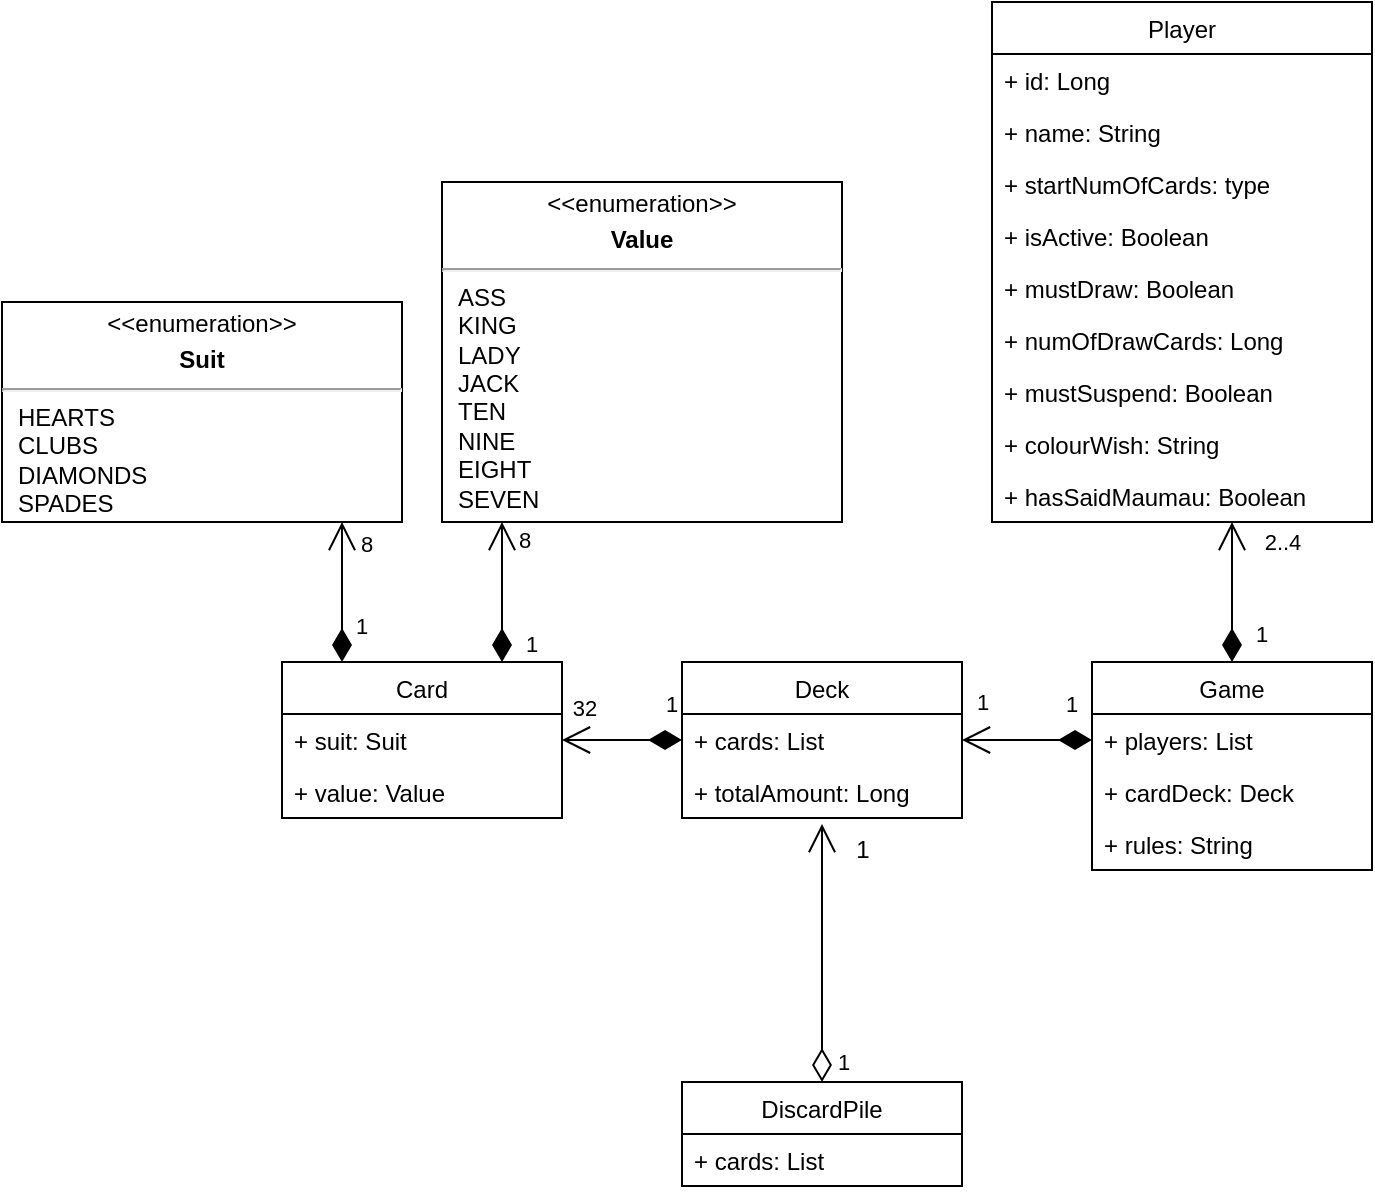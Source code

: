 <mxfile version="17.4.6" type="github">
  <diagram id="bj6Q8kGTr0pkgQq6tZRm" name="Seite-1">
    <mxGraphModel dx="1038" dy="643" grid="1" gridSize="10" guides="1" tooltips="1" connect="1" arrows="1" fold="1" page="1" pageScale="1" pageWidth="827" pageHeight="1169" math="0" shadow="0">
      <root>
        <mxCell id="0" />
        <mxCell id="1" parent="0" />
        <mxCell id="77sjMMR5Yvf_XChXpcGN-28" value="Card" style="swimlane;fontStyle=0;childLayout=stackLayout;horizontal=1;startSize=26;fillColor=none;horizontalStack=0;resizeParent=1;resizeParentMax=0;resizeLast=0;collapsible=1;marginBottom=0;" parent="1" vertex="1">
          <mxGeometry x="160" y="400" width="140" height="78" as="geometry" />
        </mxCell>
        <mxCell id="77sjMMR5Yvf_XChXpcGN-29" value="+ suit: Suit" style="text;strokeColor=none;fillColor=none;align=left;verticalAlign=top;spacingLeft=4;spacingRight=4;overflow=hidden;rotatable=0;points=[[0,0.5],[1,0.5]];portConstraint=eastwest;" parent="77sjMMR5Yvf_XChXpcGN-28" vertex="1">
          <mxGeometry y="26" width="140" height="26" as="geometry" />
        </mxCell>
        <mxCell id="77sjMMR5Yvf_XChXpcGN-30" value="+ value: Value" style="text;strokeColor=none;fillColor=none;align=left;verticalAlign=top;spacingLeft=4;spacingRight=4;overflow=hidden;rotatable=0;points=[[0,0.5],[1,0.5]];portConstraint=eastwest;" parent="77sjMMR5Yvf_XChXpcGN-28" vertex="1">
          <mxGeometry y="52" width="140" height="26" as="geometry" />
        </mxCell>
        <mxCell id="77sjMMR5Yvf_XChXpcGN-31" value="Player" style="swimlane;fontStyle=0;childLayout=stackLayout;horizontal=1;startSize=26;fillColor=none;horizontalStack=0;resizeParent=1;resizeParentMax=0;resizeLast=0;collapsible=1;marginBottom=0;" parent="1" vertex="1">
          <mxGeometry x="515" y="70" width="190" height="260" as="geometry" />
        </mxCell>
        <mxCell id="77sjMMR5Yvf_XChXpcGN-32" value="+ id: Long" style="text;strokeColor=none;fillColor=none;align=left;verticalAlign=top;spacingLeft=4;spacingRight=4;overflow=hidden;rotatable=0;points=[[0,0.5],[1,0.5]];portConstraint=eastwest;" parent="77sjMMR5Yvf_XChXpcGN-31" vertex="1">
          <mxGeometry y="26" width="190" height="26" as="geometry" />
        </mxCell>
        <mxCell id="77sjMMR5Yvf_XChXpcGN-34" value="+ name: String" style="text;strokeColor=none;fillColor=none;align=left;verticalAlign=top;spacingLeft=4;spacingRight=4;overflow=hidden;rotatable=0;points=[[0,0.5],[1,0.5]];portConstraint=eastwest;" parent="77sjMMR5Yvf_XChXpcGN-31" vertex="1">
          <mxGeometry y="52" width="190" height="26" as="geometry" />
        </mxCell>
        <mxCell id="77sjMMR5Yvf_XChXpcGN-33" value="+ startNumOfCards: type" style="text;strokeColor=none;fillColor=none;align=left;verticalAlign=top;spacingLeft=4;spacingRight=4;overflow=hidden;rotatable=0;points=[[0,0.5],[1,0.5]];portConstraint=eastwest;" parent="77sjMMR5Yvf_XChXpcGN-31" vertex="1">
          <mxGeometry y="78" width="190" height="26" as="geometry" />
        </mxCell>
        <mxCell id="77sjMMR5Yvf_XChXpcGN-35" value="+ isActive: Boolean" style="text;strokeColor=none;fillColor=none;align=left;verticalAlign=top;spacingLeft=4;spacingRight=4;overflow=hidden;rotatable=0;points=[[0,0.5],[1,0.5]];portConstraint=eastwest;" parent="77sjMMR5Yvf_XChXpcGN-31" vertex="1">
          <mxGeometry y="104" width="190" height="26" as="geometry" />
        </mxCell>
        <mxCell id="S1vb69_Zerg-ERHGtHPL-10" value="+ mustDraw: Boolean" style="text;strokeColor=none;fillColor=none;align=left;verticalAlign=top;spacingLeft=4;spacingRight=4;overflow=hidden;rotatable=0;points=[[0,0.5],[1,0.5]];portConstraint=eastwest;" parent="77sjMMR5Yvf_XChXpcGN-31" vertex="1">
          <mxGeometry y="130" width="190" height="26" as="geometry" />
        </mxCell>
        <mxCell id="LWqvd5Fts955x7SQUY-z-13" value="+ numOfDrawCards: Long" style="text;strokeColor=none;fillColor=none;align=left;verticalAlign=top;spacingLeft=4;spacingRight=4;overflow=hidden;rotatable=0;points=[[0,0.5],[1,0.5]];portConstraint=eastwest;" parent="77sjMMR5Yvf_XChXpcGN-31" vertex="1">
          <mxGeometry y="156" width="190" height="26" as="geometry" />
        </mxCell>
        <mxCell id="S1vb69_Zerg-ERHGtHPL-12" value="+ mustSuspend: Boolean" style="text;strokeColor=none;fillColor=none;align=left;verticalAlign=top;spacingLeft=4;spacingRight=4;overflow=hidden;rotatable=0;points=[[0,0.5],[1,0.5]];portConstraint=eastwest;" parent="77sjMMR5Yvf_XChXpcGN-31" vertex="1">
          <mxGeometry y="182" width="190" height="26" as="geometry" />
        </mxCell>
        <mxCell id="S1vb69_Zerg-ERHGtHPL-13" value="+ colourWish: String" style="text;strokeColor=none;fillColor=none;align=left;verticalAlign=top;spacingLeft=4;spacingRight=4;overflow=hidden;rotatable=0;points=[[0,0.5],[1,0.5]];portConstraint=eastwest;" parent="77sjMMR5Yvf_XChXpcGN-31" vertex="1">
          <mxGeometry y="208" width="190" height="26" as="geometry" />
        </mxCell>
        <mxCell id="77sjMMR5Yvf_XChXpcGN-36" value="+ hasSaidMaumau: Boolean" style="text;strokeColor=none;fillColor=none;align=left;verticalAlign=top;spacingLeft=4;spacingRight=4;overflow=hidden;rotatable=0;points=[[0,0.5],[1,0.5]];portConstraint=eastwest;" parent="77sjMMR5Yvf_XChXpcGN-31" vertex="1">
          <mxGeometry y="234" width="190" height="26" as="geometry" />
        </mxCell>
        <mxCell id="77sjMMR5Yvf_XChXpcGN-37" value="Deck" style="swimlane;fontStyle=0;childLayout=stackLayout;horizontal=1;startSize=26;fillColor=none;horizontalStack=0;resizeParent=1;resizeParentMax=0;resizeLast=0;collapsible=1;marginBottom=0;" parent="1" vertex="1">
          <mxGeometry x="360" y="400" width="140" height="78" as="geometry" />
        </mxCell>
        <mxCell id="77sjMMR5Yvf_XChXpcGN-38" value="+ cards: List" style="text;strokeColor=none;fillColor=none;align=left;verticalAlign=top;spacingLeft=4;spacingRight=4;overflow=hidden;rotatable=0;points=[[0,0.5],[1,0.5]];portConstraint=eastwest;" parent="77sjMMR5Yvf_XChXpcGN-37" vertex="1">
          <mxGeometry y="26" width="140" height="26" as="geometry" />
        </mxCell>
        <mxCell id="77sjMMR5Yvf_XChXpcGN-39" value="+ totalAmount: Long" style="text;strokeColor=none;fillColor=none;align=left;verticalAlign=top;spacingLeft=4;spacingRight=4;overflow=hidden;rotatable=0;points=[[0,0.5],[1,0.5]];portConstraint=eastwest;" parent="77sjMMR5Yvf_XChXpcGN-37" vertex="1">
          <mxGeometry y="52" width="140" height="26" as="geometry" />
        </mxCell>
        <mxCell id="77sjMMR5Yvf_XChXpcGN-42" value="DiscardPile" style="swimlane;fontStyle=0;childLayout=stackLayout;horizontal=1;startSize=26;fillColor=none;horizontalStack=0;resizeParent=1;resizeParentMax=0;resizeLast=0;collapsible=1;marginBottom=0;" parent="1" vertex="1">
          <mxGeometry x="360" y="610" width="140" height="52" as="geometry" />
        </mxCell>
        <mxCell id="77sjMMR5Yvf_XChXpcGN-43" value="+ cards: List" style="text;strokeColor=none;fillColor=none;align=left;verticalAlign=top;spacingLeft=4;spacingRight=4;overflow=hidden;rotatable=0;points=[[0,0.5],[1,0.5]];portConstraint=eastwest;" parent="77sjMMR5Yvf_XChXpcGN-42" vertex="1">
          <mxGeometry y="26" width="140" height="26" as="geometry" />
        </mxCell>
        <mxCell id="77sjMMR5Yvf_XChXpcGN-44" value="Game" style="swimlane;fontStyle=0;childLayout=stackLayout;horizontal=1;startSize=26;fillColor=none;horizontalStack=0;resizeParent=1;resizeParentMax=0;resizeLast=0;collapsible=1;marginBottom=0;" parent="1" vertex="1">
          <mxGeometry x="565" y="400" width="140" height="104" as="geometry" />
        </mxCell>
        <mxCell id="77sjMMR5Yvf_XChXpcGN-45" value="+ players: List" style="text;strokeColor=none;fillColor=none;align=left;verticalAlign=top;spacingLeft=4;spacingRight=4;overflow=hidden;rotatable=0;points=[[0,0.5],[1,0.5]];portConstraint=eastwest;" parent="77sjMMR5Yvf_XChXpcGN-44" vertex="1">
          <mxGeometry y="26" width="140" height="26" as="geometry" />
        </mxCell>
        <mxCell id="77sjMMR5Yvf_XChXpcGN-46" value="+ cardDeck: Deck" style="text;strokeColor=none;fillColor=none;align=left;verticalAlign=top;spacingLeft=4;spacingRight=4;overflow=hidden;rotatable=0;points=[[0,0.5],[1,0.5]];portConstraint=eastwest;" parent="77sjMMR5Yvf_XChXpcGN-44" vertex="1">
          <mxGeometry y="52" width="140" height="26" as="geometry" />
        </mxCell>
        <mxCell id="S1vb69_Zerg-ERHGtHPL-9" value="+ rules: String" style="text;strokeColor=none;fillColor=none;align=left;verticalAlign=top;spacingLeft=4;spacingRight=4;overflow=hidden;rotatable=0;points=[[0,0.5],[1,0.5]];portConstraint=eastwest;" parent="77sjMMR5Yvf_XChXpcGN-44" vertex="1">
          <mxGeometry y="78" width="140" height="26" as="geometry" />
        </mxCell>
        <mxCell id="77sjMMR5Yvf_XChXpcGN-47" value="&lt;p style=&quot;margin: 0px ; margin-top: 4px ; text-align: center&quot;&gt;&amp;lt;&amp;lt;enumeration&amp;gt;&amp;gt;&lt;b&gt;&lt;br&gt;&lt;/b&gt;&lt;/p&gt;&lt;p style=&quot;margin: 0px ; margin-top: 4px ; text-align: center&quot;&gt;&lt;b&gt;Suit&lt;/b&gt;&lt;br&gt;&lt;b&gt;&lt;/b&gt;&lt;/p&gt;&lt;hr&gt;&lt;p style=&quot;margin: 0px ; margin-left: 8px ; text-align: left&quot;&gt;HEARTS&lt;br&gt;&lt;/p&gt;&lt;p style=&quot;margin: 0px ; margin-left: 8px ; text-align: left&quot;&gt;CLUBS&lt;/p&gt;&lt;p style=&quot;margin: 0px ; margin-left: 8px ; text-align: left&quot;&gt;DIAMONDS&lt;/p&gt;&lt;p style=&quot;margin: 0px ; margin-left: 8px ; text-align: left&quot;&gt;SPADES&lt;br&gt;&lt;/p&gt;&lt;p style=&quot;margin: 0px ; margin-left: 8px ; text-align: left&quot;&gt;&lt;br&gt;&lt;/p&gt;&lt;p style=&quot;margin: 0px ; margin-left: 8px ; text-align: left&quot;&gt;&lt;br&gt;&lt;/p&gt;" style="shape=rect;html=1;overflow=fill;whiteSpace=wrap;" parent="1" vertex="1">
          <mxGeometry x="20" y="220" width="200" height="110" as="geometry" />
        </mxCell>
        <mxCell id="77sjMMR5Yvf_XChXpcGN-48" value="1" style="endArrow=open;html=1;endSize=12;startArrow=diamondThin;startSize=14;startFill=1;edgeStyle=orthogonalEdgeStyle;align=left;verticalAlign=bottom;rounded=0;" parent="1" source="77sjMMR5Yvf_XChXpcGN-37" target="77sjMMR5Yvf_XChXpcGN-28" edge="1">
          <mxGeometry x="-0.667" y="-9" relative="1" as="geometry">
            <mxPoint x="170" y="560" as="sourcePoint" />
            <mxPoint x="440" y="460" as="targetPoint" />
            <mxPoint as="offset" />
            <Array as="points">
              <mxPoint x="250" y="460" />
              <mxPoint x="250" y="460" />
            </Array>
          </mxGeometry>
        </mxCell>
        <mxCell id="S1vb69_Zerg-ERHGtHPL-17" value="32" style="edgeLabel;html=1;align=center;verticalAlign=middle;resizable=0;points=[];" parent="77sjMMR5Yvf_XChXpcGN-48" vertex="1" connectable="0">
          <mxGeometry x="0.752" y="-1" relative="1" as="geometry">
            <mxPoint x="3" y="-15" as="offset" />
          </mxGeometry>
        </mxCell>
        <mxCell id="LWqvd5Fts955x7SQUY-z-18" value="1" style="endArrow=open;html=1;endSize=12;startArrow=diamondThin;startSize=14;startFill=1;edgeStyle=orthogonalEdgeStyle;align=left;verticalAlign=bottom;rounded=0;" parent="1" source="77sjMMR5Yvf_XChXpcGN-44" target="77sjMMR5Yvf_XChXpcGN-31" edge="1">
          <mxGeometry x="-0.857" y="-10" relative="1" as="geometry">
            <mxPoint x="530" y="300" as="sourcePoint" />
            <mxPoint x="690" y="300" as="targetPoint" />
            <Array as="points">
              <mxPoint x="590" y="262" />
              <mxPoint x="590" y="262" />
            </Array>
            <mxPoint as="offset" />
          </mxGeometry>
        </mxCell>
        <mxCell id="S1vb69_Zerg-ERHGtHPL-5" value="2..4" style="edgeLabel;html=1;align=center;verticalAlign=middle;resizable=0;points=[];" parent="LWqvd5Fts955x7SQUY-z-18" vertex="1" connectable="0">
          <mxGeometry x="0.682" y="3" relative="1" as="geometry">
            <mxPoint x="28" y="-1" as="offset" />
          </mxGeometry>
        </mxCell>
        <mxCell id="S1vb69_Zerg-ERHGtHPL-1" value="1" style="endArrow=open;html=1;endSize=12;startArrow=diamondThin;startSize=14;startFill=1;edgeStyle=orthogonalEdgeStyle;align=left;verticalAlign=bottom;rounded=0;" parent="1" source="77sjMMR5Yvf_XChXpcGN-28" target="77sjMMR5Yvf_XChXpcGN-47" edge="1">
          <mxGeometry x="-0.743" y="-5" relative="1" as="geometry">
            <mxPoint x="90" y="360" as="sourcePoint" />
            <mxPoint x="250" y="360" as="targetPoint" />
            <Array as="points">
              <mxPoint x="190" y="360" />
              <mxPoint x="190" y="360" />
            </Array>
            <mxPoint as="offset" />
          </mxGeometry>
        </mxCell>
        <mxCell id="S1vb69_Zerg-ERHGtHPL-2" value="8" style="edgeLabel;html=1;align=center;verticalAlign=middle;resizable=0;points=[];" parent="S1vb69_Zerg-ERHGtHPL-1" vertex="1" connectable="0">
          <mxGeometry x="0.759" y="-1" relative="1" as="geometry">
            <mxPoint x="11" y="2" as="offset" />
          </mxGeometry>
        </mxCell>
        <mxCell id="S1vb69_Zerg-ERHGtHPL-6" value="1" style="endArrow=open;html=1;endSize=12;startArrow=diamondThin;startSize=14;startFill=1;edgeStyle=orthogonalEdgeStyle;align=left;verticalAlign=bottom;rounded=0;" parent="1" source="77sjMMR5Yvf_XChXpcGN-44" target="77sjMMR5Yvf_XChXpcGN-37" edge="1">
          <mxGeometry x="-0.538" y="-9" relative="1" as="geometry">
            <mxPoint x="330" y="360" as="sourcePoint" />
            <mxPoint x="490" y="360" as="targetPoint" />
            <Array as="points">
              <mxPoint x="540" y="439" />
              <mxPoint x="540" y="439" />
            </Array>
            <mxPoint as="offset" />
          </mxGeometry>
        </mxCell>
        <mxCell id="S1vb69_Zerg-ERHGtHPL-7" value="1" style="edgeLabel;html=1;align=center;verticalAlign=middle;resizable=0;points=[];" parent="S1vb69_Zerg-ERHGtHPL-6" vertex="1" connectable="0">
          <mxGeometry x="0.687" y="1" relative="1" as="geometry">
            <mxPoint y="-20" as="offset" />
          </mxGeometry>
        </mxCell>
        <mxCell id="S1vb69_Zerg-ERHGtHPL-14" value="&lt;p style=&quot;margin: 0px ; margin-top: 4px ; text-align: center&quot;&gt;&amp;lt;&amp;lt;enumeration&amp;gt;&amp;gt;&lt;b&gt;&lt;br&gt;&lt;/b&gt;&lt;/p&gt;&lt;p style=&quot;margin: 0px ; margin-top: 4px ; text-align: center&quot;&gt;&lt;b&gt;Value&lt;/b&gt;&lt;br&gt;&lt;b&gt;&lt;/b&gt;&lt;/p&gt;&lt;hr&gt;&lt;p style=&quot;margin: 0px ; margin-left: 8px ; text-align: left&quot;&gt;ASS&lt;/p&gt;&lt;p style=&quot;margin: 0px ; margin-left: 8px ; text-align: left&quot;&gt;KING&lt;br&gt;&lt;/p&gt;&lt;p style=&quot;margin: 0px ; margin-left: 8px ; text-align: left&quot;&gt;LADY&lt;br&gt;&lt;/p&gt;&lt;p style=&quot;margin: 0px ; margin-left: 8px ; text-align: left&quot;&gt;JACK&lt;/p&gt;&lt;p style=&quot;margin: 0px ; margin-left: 8px ; text-align: left&quot;&gt;TEN&lt;/p&gt;&lt;p style=&quot;margin: 0px ; margin-left: 8px ; text-align: left&quot;&gt;NINE&lt;/p&gt;&lt;p style=&quot;margin: 0px ; margin-left: 8px ; text-align: left&quot;&gt;EIGHT&lt;/p&gt;&lt;p style=&quot;margin: 0px ; margin-left: 8px ; text-align: left&quot;&gt;SEVEN&lt;br&gt;&lt;/p&gt;&lt;p style=&quot;margin: 0px ; margin-left: 8px ; text-align: left&quot;&gt;&lt;br&gt;&lt;/p&gt;&lt;p style=&quot;margin: 0px ; margin-left: 8px ; text-align: left&quot;&gt;&lt;br&gt;&lt;/p&gt;" style="shape=rect;html=1;overflow=fill;whiteSpace=wrap;" parent="1" vertex="1">
          <mxGeometry x="240" y="160" width="200" height="170" as="geometry" />
        </mxCell>
        <mxCell id="S1vb69_Zerg-ERHGtHPL-15" value="1" style="endArrow=open;html=1;endSize=12;startArrow=diamondThin;startSize=14;startFill=1;edgeStyle=orthogonalEdgeStyle;align=left;verticalAlign=bottom;rounded=0;" parent="1" source="77sjMMR5Yvf_XChXpcGN-28" target="S1vb69_Zerg-ERHGtHPL-14" edge="1">
          <mxGeometry x="-1" y="-10" relative="1" as="geometry">
            <mxPoint x="120" y="470" as="sourcePoint" />
            <mxPoint x="280" y="470" as="targetPoint" />
            <Array as="points">
              <mxPoint x="270" y="360" />
              <mxPoint x="270" y="360" />
            </Array>
            <mxPoint as="offset" />
          </mxGeometry>
        </mxCell>
        <mxCell id="S1vb69_Zerg-ERHGtHPL-16" value="8" style="edgeLabel;html=1;align=center;verticalAlign=middle;resizable=0;points=[];" parent="1" vertex="1" connectable="0">
          <mxGeometry x="212.034" y="350.621" as="geometry">
            <mxPoint x="69" y="-12" as="offset" />
          </mxGeometry>
        </mxCell>
        <mxCell id="S1vb69_Zerg-ERHGtHPL-22" value="1" style="endArrow=open;html=1;endSize=12;startArrow=diamondThin;startSize=14;startFill=0;edgeStyle=orthogonalEdgeStyle;align=left;verticalAlign=bottom;rounded=0;exitX=0.5;exitY=0;exitDx=0;exitDy=0;" parent="1" source="77sjMMR5Yvf_XChXpcGN-42" edge="1">
          <mxGeometry x="-0.979" y="-6" relative="1" as="geometry">
            <mxPoint x="260" y="520" as="sourcePoint" />
            <mxPoint x="430" y="481" as="targetPoint" />
            <Array as="points">
              <mxPoint x="430" y="500" />
              <mxPoint x="430" y="500" />
            </Array>
            <mxPoint as="offset" />
          </mxGeometry>
        </mxCell>
        <mxCell id="d6jPl4z7u86NwUNu5akU-2" value="1" style="text;html=1;resizable=0;autosize=1;align=center;verticalAlign=middle;points=[];fillColor=none;strokeColor=none;rounded=0;" vertex="1" parent="1">
          <mxGeometry x="440" y="484" width="20" height="20" as="geometry" />
        </mxCell>
      </root>
    </mxGraphModel>
  </diagram>
</mxfile>
